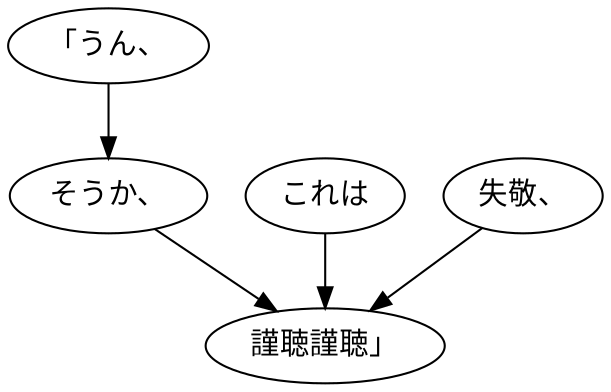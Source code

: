 digraph graph8324 {
	node0 [label="「うん、"];
	node1 [label="そうか、"];
	node2 [label="これは"];
	node3 [label="失敬、"];
	node4 [label="謹聴謹聴」"];
	node0 -> node1;
	node1 -> node4;
	node2 -> node4;
	node3 -> node4;
}
